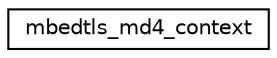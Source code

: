 digraph "Graphical Class Hierarchy"
{
 // LATEX_PDF_SIZE
  edge [fontname="Helvetica",fontsize="10",labelfontname="Helvetica",labelfontsize="10"];
  node [fontname="Helvetica",fontsize="10",shape=record];
  rankdir="LR";
  Node0 [label="mbedtls_md4_context",height=0.2,width=0.4,color="black", fillcolor="white", style="filled",URL="$db/d7d/structmbedtls__md4__context.html",tooltip="MD4 context structure."];
}
